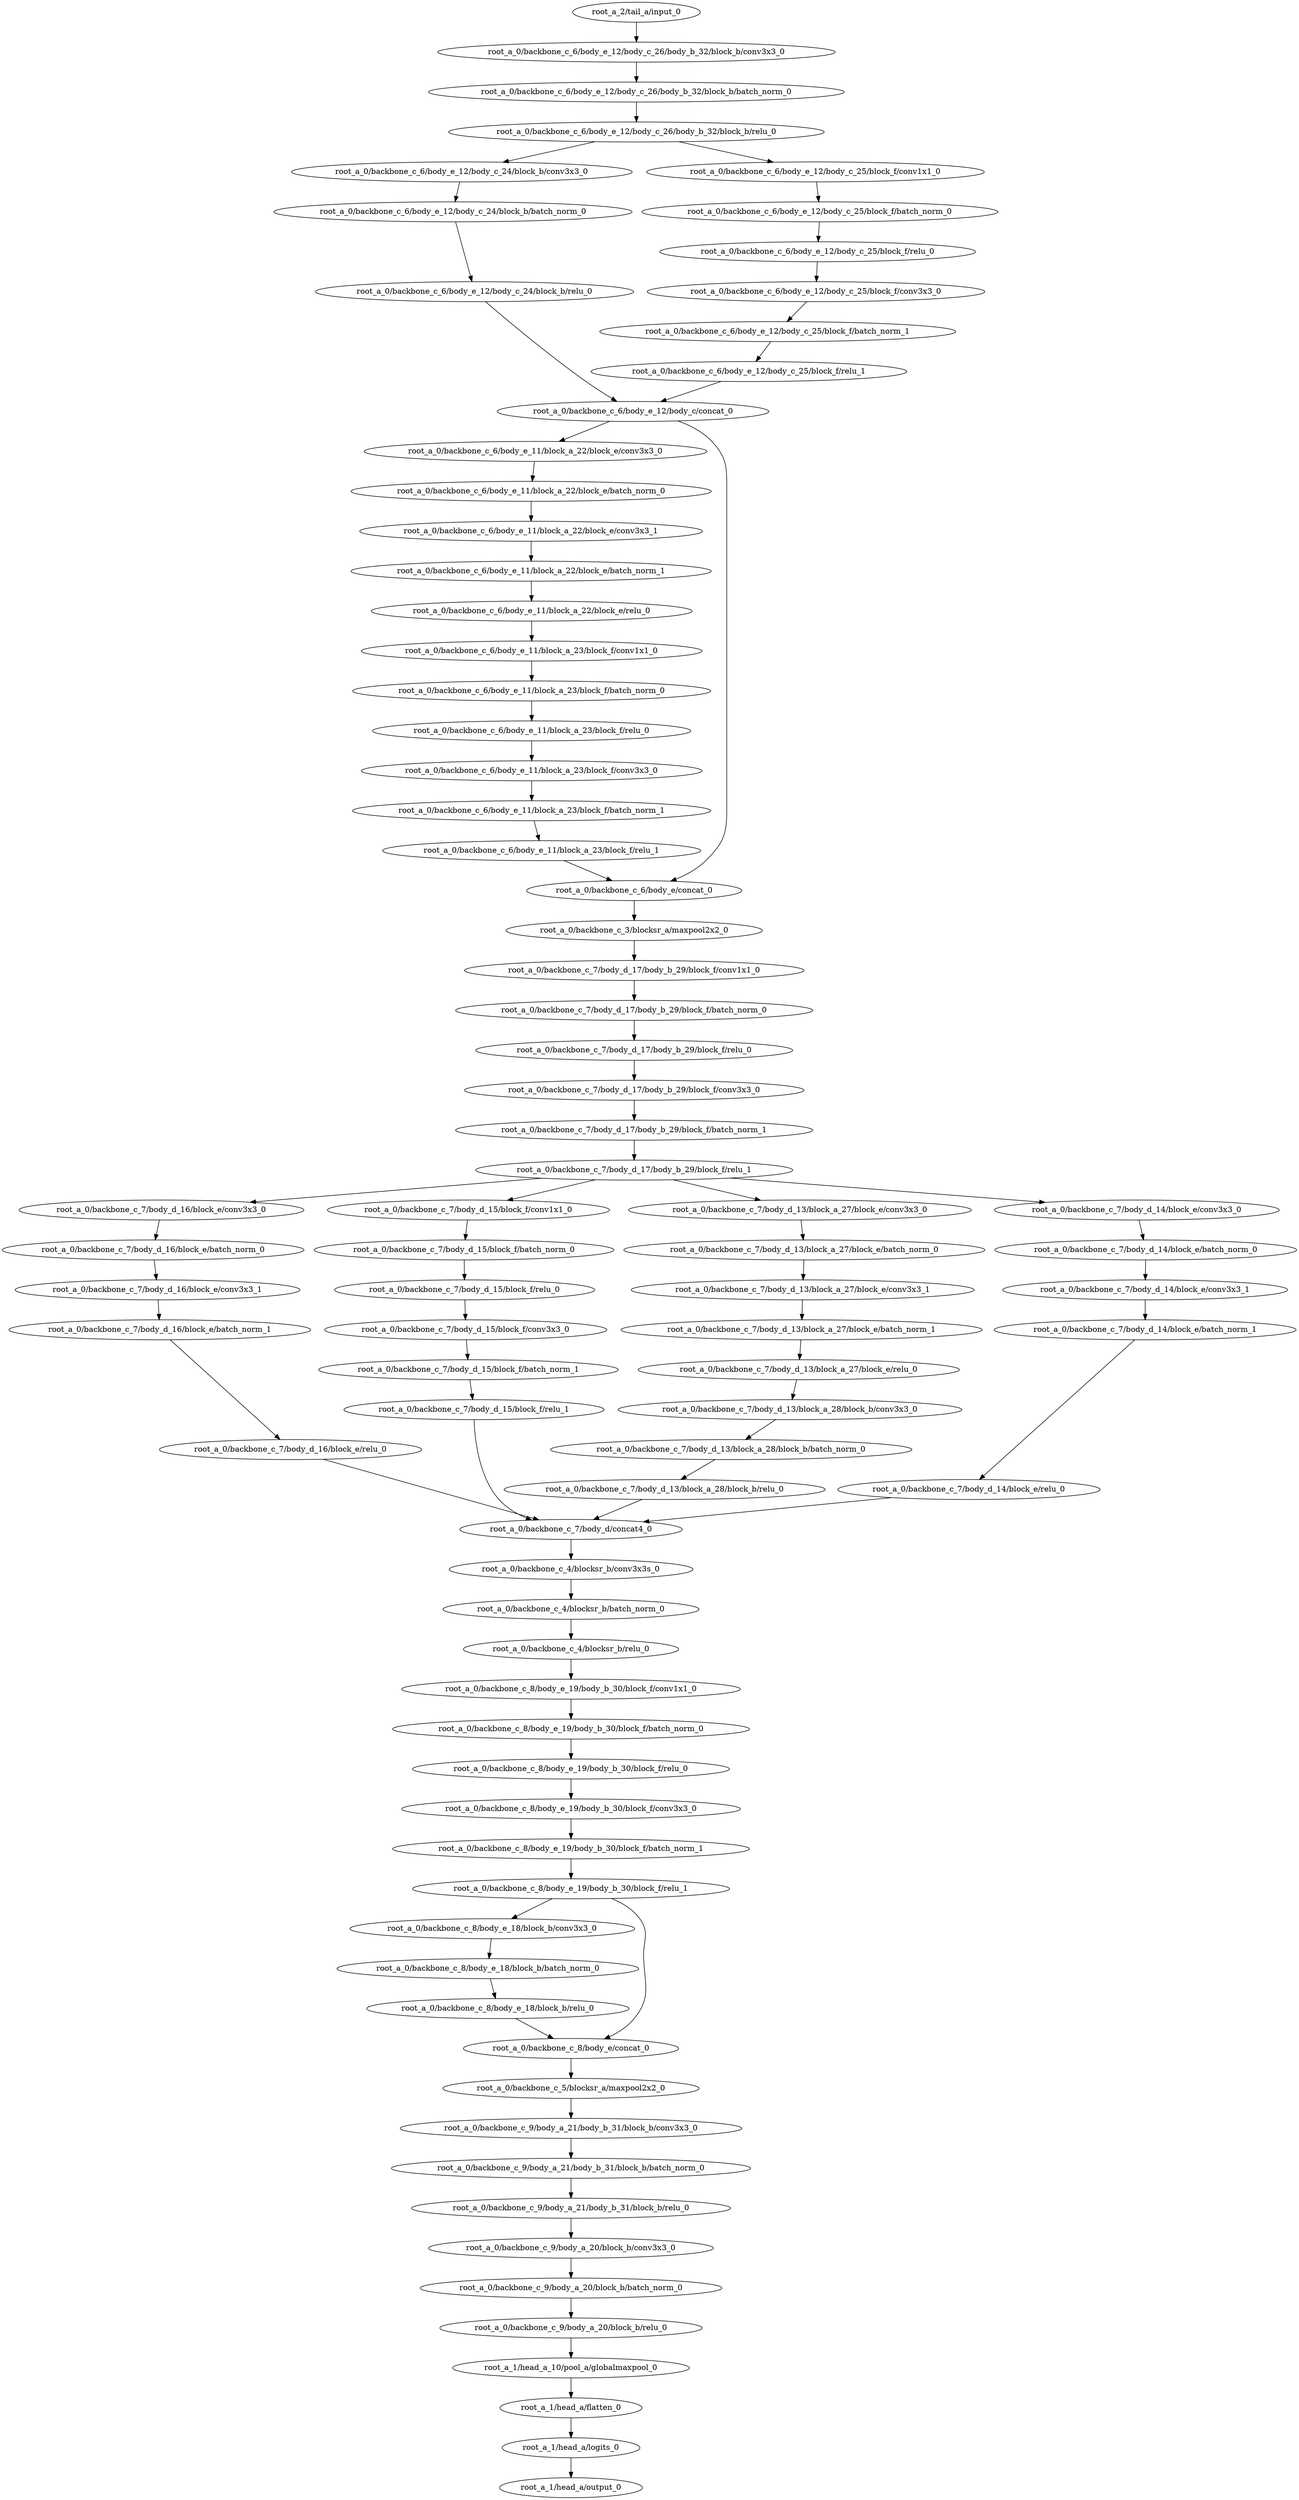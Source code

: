 digraph root_a {
	"root_a_2/tail_a/input_0"
	"root_a_0/backbone_c_6/body_e_12/body_c_26/body_b_32/block_b/conv3x3_0"
	"root_a_0/backbone_c_6/body_e_12/body_c_26/body_b_32/block_b/batch_norm_0"
	"root_a_0/backbone_c_6/body_e_12/body_c_26/body_b_32/block_b/relu_0"
	"root_a_0/backbone_c_6/body_e_12/body_c_24/block_b/conv3x3_0"
	"root_a_0/backbone_c_6/body_e_12/body_c_24/block_b/batch_norm_0"
	"root_a_0/backbone_c_6/body_e_12/body_c_24/block_b/relu_0"
	"root_a_0/backbone_c_6/body_e_12/body_c_25/block_f/conv1x1_0"
	"root_a_0/backbone_c_6/body_e_12/body_c_25/block_f/batch_norm_0"
	"root_a_0/backbone_c_6/body_e_12/body_c_25/block_f/relu_0"
	"root_a_0/backbone_c_6/body_e_12/body_c_25/block_f/conv3x3_0"
	"root_a_0/backbone_c_6/body_e_12/body_c_25/block_f/batch_norm_1"
	"root_a_0/backbone_c_6/body_e_12/body_c_25/block_f/relu_1"
	"root_a_0/backbone_c_6/body_e_12/body_c/concat_0"
	"root_a_0/backbone_c_6/body_e_11/block_a_22/block_e/conv3x3_0"
	"root_a_0/backbone_c_6/body_e_11/block_a_22/block_e/batch_norm_0"
	"root_a_0/backbone_c_6/body_e_11/block_a_22/block_e/conv3x3_1"
	"root_a_0/backbone_c_6/body_e_11/block_a_22/block_e/batch_norm_1"
	"root_a_0/backbone_c_6/body_e_11/block_a_22/block_e/relu_0"
	"root_a_0/backbone_c_6/body_e_11/block_a_23/block_f/conv1x1_0"
	"root_a_0/backbone_c_6/body_e_11/block_a_23/block_f/batch_norm_0"
	"root_a_0/backbone_c_6/body_e_11/block_a_23/block_f/relu_0"
	"root_a_0/backbone_c_6/body_e_11/block_a_23/block_f/conv3x3_0"
	"root_a_0/backbone_c_6/body_e_11/block_a_23/block_f/batch_norm_1"
	"root_a_0/backbone_c_6/body_e_11/block_a_23/block_f/relu_1"
	"root_a_0/backbone_c_6/body_e/concat_0"
	"root_a_0/backbone_c_3/blocksr_a/maxpool2x2_0"
	"root_a_0/backbone_c_7/body_d_17/body_b_29/block_f/conv1x1_0"
	"root_a_0/backbone_c_7/body_d_17/body_b_29/block_f/batch_norm_0"
	"root_a_0/backbone_c_7/body_d_17/body_b_29/block_f/relu_0"
	"root_a_0/backbone_c_7/body_d_17/body_b_29/block_f/conv3x3_0"
	"root_a_0/backbone_c_7/body_d_17/body_b_29/block_f/batch_norm_1"
	"root_a_0/backbone_c_7/body_d_17/body_b_29/block_f/relu_1"
	"root_a_0/backbone_c_7/body_d_16/block_e/conv3x3_0"
	"root_a_0/backbone_c_7/body_d_16/block_e/batch_norm_0"
	"root_a_0/backbone_c_7/body_d_16/block_e/conv3x3_1"
	"root_a_0/backbone_c_7/body_d_16/block_e/batch_norm_1"
	"root_a_0/backbone_c_7/body_d_16/block_e/relu_0"
	"root_a_0/backbone_c_7/body_d_15/block_f/conv1x1_0"
	"root_a_0/backbone_c_7/body_d_15/block_f/batch_norm_0"
	"root_a_0/backbone_c_7/body_d_15/block_f/relu_0"
	"root_a_0/backbone_c_7/body_d_15/block_f/conv3x3_0"
	"root_a_0/backbone_c_7/body_d_15/block_f/batch_norm_1"
	"root_a_0/backbone_c_7/body_d_15/block_f/relu_1"
	"root_a_0/backbone_c_7/body_d_13/block_a_27/block_e/conv3x3_0"
	"root_a_0/backbone_c_7/body_d_13/block_a_27/block_e/batch_norm_0"
	"root_a_0/backbone_c_7/body_d_13/block_a_27/block_e/conv3x3_1"
	"root_a_0/backbone_c_7/body_d_13/block_a_27/block_e/batch_norm_1"
	"root_a_0/backbone_c_7/body_d_13/block_a_27/block_e/relu_0"
	"root_a_0/backbone_c_7/body_d_13/block_a_28/block_b/conv3x3_0"
	"root_a_0/backbone_c_7/body_d_13/block_a_28/block_b/batch_norm_0"
	"root_a_0/backbone_c_7/body_d_13/block_a_28/block_b/relu_0"
	"root_a_0/backbone_c_7/body_d_14/block_e/conv3x3_0"
	"root_a_0/backbone_c_7/body_d_14/block_e/batch_norm_0"
	"root_a_0/backbone_c_7/body_d_14/block_e/conv3x3_1"
	"root_a_0/backbone_c_7/body_d_14/block_e/batch_norm_1"
	"root_a_0/backbone_c_7/body_d_14/block_e/relu_0"
	"root_a_0/backbone_c_7/body_d/concat4_0"
	"root_a_0/backbone_c_4/blocksr_b/conv3x3s_0"
	"root_a_0/backbone_c_4/blocksr_b/batch_norm_0"
	"root_a_0/backbone_c_4/blocksr_b/relu_0"
	"root_a_0/backbone_c_8/body_e_19/body_b_30/block_f/conv1x1_0"
	"root_a_0/backbone_c_8/body_e_19/body_b_30/block_f/batch_norm_0"
	"root_a_0/backbone_c_8/body_e_19/body_b_30/block_f/relu_0"
	"root_a_0/backbone_c_8/body_e_19/body_b_30/block_f/conv3x3_0"
	"root_a_0/backbone_c_8/body_e_19/body_b_30/block_f/batch_norm_1"
	"root_a_0/backbone_c_8/body_e_19/body_b_30/block_f/relu_1"
	"root_a_0/backbone_c_8/body_e_18/block_b/conv3x3_0"
	"root_a_0/backbone_c_8/body_e_18/block_b/batch_norm_0"
	"root_a_0/backbone_c_8/body_e_18/block_b/relu_0"
	"root_a_0/backbone_c_8/body_e/concat_0"
	"root_a_0/backbone_c_5/blocksr_a/maxpool2x2_0"
	"root_a_0/backbone_c_9/body_a_21/body_b_31/block_b/conv3x3_0"
	"root_a_0/backbone_c_9/body_a_21/body_b_31/block_b/batch_norm_0"
	"root_a_0/backbone_c_9/body_a_21/body_b_31/block_b/relu_0"
	"root_a_0/backbone_c_9/body_a_20/block_b/conv3x3_0"
	"root_a_0/backbone_c_9/body_a_20/block_b/batch_norm_0"
	"root_a_0/backbone_c_9/body_a_20/block_b/relu_0"
	"root_a_1/head_a_10/pool_a/globalmaxpool_0"
	"root_a_1/head_a/flatten_0"
	"root_a_1/head_a/logits_0"
	"root_a_1/head_a/output_0"

	"root_a_2/tail_a/input_0" -> "root_a_0/backbone_c_6/body_e_12/body_c_26/body_b_32/block_b/conv3x3_0"
	"root_a_0/backbone_c_6/body_e_12/body_c_26/body_b_32/block_b/conv3x3_0" -> "root_a_0/backbone_c_6/body_e_12/body_c_26/body_b_32/block_b/batch_norm_0"
	"root_a_0/backbone_c_6/body_e_12/body_c_26/body_b_32/block_b/batch_norm_0" -> "root_a_0/backbone_c_6/body_e_12/body_c_26/body_b_32/block_b/relu_0"
	"root_a_0/backbone_c_6/body_e_12/body_c_26/body_b_32/block_b/relu_0" -> "root_a_0/backbone_c_6/body_e_12/body_c_24/block_b/conv3x3_0"
	"root_a_0/backbone_c_6/body_e_12/body_c_24/block_b/conv3x3_0" -> "root_a_0/backbone_c_6/body_e_12/body_c_24/block_b/batch_norm_0"
	"root_a_0/backbone_c_6/body_e_12/body_c_24/block_b/batch_norm_0" -> "root_a_0/backbone_c_6/body_e_12/body_c_24/block_b/relu_0"
	"root_a_0/backbone_c_6/body_e_12/body_c_26/body_b_32/block_b/relu_0" -> "root_a_0/backbone_c_6/body_e_12/body_c_25/block_f/conv1x1_0"
	"root_a_0/backbone_c_6/body_e_12/body_c_25/block_f/conv1x1_0" -> "root_a_0/backbone_c_6/body_e_12/body_c_25/block_f/batch_norm_0"
	"root_a_0/backbone_c_6/body_e_12/body_c_25/block_f/batch_norm_0" -> "root_a_0/backbone_c_6/body_e_12/body_c_25/block_f/relu_0"
	"root_a_0/backbone_c_6/body_e_12/body_c_25/block_f/relu_0" -> "root_a_0/backbone_c_6/body_e_12/body_c_25/block_f/conv3x3_0"
	"root_a_0/backbone_c_6/body_e_12/body_c_25/block_f/conv3x3_0" -> "root_a_0/backbone_c_6/body_e_12/body_c_25/block_f/batch_norm_1"
	"root_a_0/backbone_c_6/body_e_12/body_c_25/block_f/batch_norm_1" -> "root_a_0/backbone_c_6/body_e_12/body_c_25/block_f/relu_1"
	"root_a_0/backbone_c_6/body_e_12/body_c_24/block_b/relu_0" -> "root_a_0/backbone_c_6/body_e_12/body_c/concat_0"
	"root_a_0/backbone_c_6/body_e_12/body_c_25/block_f/relu_1" -> "root_a_0/backbone_c_6/body_e_12/body_c/concat_0"
	"root_a_0/backbone_c_6/body_e_12/body_c/concat_0" -> "root_a_0/backbone_c_6/body_e_11/block_a_22/block_e/conv3x3_0"
	"root_a_0/backbone_c_6/body_e_11/block_a_22/block_e/conv3x3_0" -> "root_a_0/backbone_c_6/body_e_11/block_a_22/block_e/batch_norm_0"
	"root_a_0/backbone_c_6/body_e_11/block_a_22/block_e/batch_norm_0" -> "root_a_0/backbone_c_6/body_e_11/block_a_22/block_e/conv3x3_1"
	"root_a_0/backbone_c_6/body_e_11/block_a_22/block_e/conv3x3_1" -> "root_a_0/backbone_c_6/body_e_11/block_a_22/block_e/batch_norm_1"
	"root_a_0/backbone_c_6/body_e_11/block_a_22/block_e/batch_norm_1" -> "root_a_0/backbone_c_6/body_e_11/block_a_22/block_e/relu_0"
	"root_a_0/backbone_c_6/body_e_11/block_a_22/block_e/relu_0" -> "root_a_0/backbone_c_6/body_e_11/block_a_23/block_f/conv1x1_0"
	"root_a_0/backbone_c_6/body_e_11/block_a_23/block_f/conv1x1_0" -> "root_a_0/backbone_c_6/body_e_11/block_a_23/block_f/batch_norm_0"
	"root_a_0/backbone_c_6/body_e_11/block_a_23/block_f/batch_norm_0" -> "root_a_0/backbone_c_6/body_e_11/block_a_23/block_f/relu_0"
	"root_a_0/backbone_c_6/body_e_11/block_a_23/block_f/relu_0" -> "root_a_0/backbone_c_6/body_e_11/block_a_23/block_f/conv3x3_0"
	"root_a_0/backbone_c_6/body_e_11/block_a_23/block_f/conv3x3_0" -> "root_a_0/backbone_c_6/body_e_11/block_a_23/block_f/batch_norm_1"
	"root_a_0/backbone_c_6/body_e_11/block_a_23/block_f/batch_norm_1" -> "root_a_0/backbone_c_6/body_e_11/block_a_23/block_f/relu_1"
	"root_a_0/backbone_c_6/body_e_11/block_a_23/block_f/relu_1" -> "root_a_0/backbone_c_6/body_e/concat_0"
	"root_a_0/backbone_c_6/body_e_12/body_c/concat_0" -> "root_a_0/backbone_c_6/body_e/concat_0"
	"root_a_0/backbone_c_6/body_e/concat_0" -> "root_a_0/backbone_c_3/blocksr_a/maxpool2x2_0"
	"root_a_0/backbone_c_3/blocksr_a/maxpool2x2_0" -> "root_a_0/backbone_c_7/body_d_17/body_b_29/block_f/conv1x1_0"
	"root_a_0/backbone_c_7/body_d_17/body_b_29/block_f/conv1x1_0" -> "root_a_0/backbone_c_7/body_d_17/body_b_29/block_f/batch_norm_0"
	"root_a_0/backbone_c_7/body_d_17/body_b_29/block_f/batch_norm_0" -> "root_a_0/backbone_c_7/body_d_17/body_b_29/block_f/relu_0"
	"root_a_0/backbone_c_7/body_d_17/body_b_29/block_f/relu_0" -> "root_a_0/backbone_c_7/body_d_17/body_b_29/block_f/conv3x3_0"
	"root_a_0/backbone_c_7/body_d_17/body_b_29/block_f/conv3x3_0" -> "root_a_0/backbone_c_7/body_d_17/body_b_29/block_f/batch_norm_1"
	"root_a_0/backbone_c_7/body_d_17/body_b_29/block_f/batch_norm_1" -> "root_a_0/backbone_c_7/body_d_17/body_b_29/block_f/relu_1"
	"root_a_0/backbone_c_7/body_d_17/body_b_29/block_f/relu_1" -> "root_a_0/backbone_c_7/body_d_16/block_e/conv3x3_0"
	"root_a_0/backbone_c_7/body_d_16/block_e/conv3x3_0" -> "root_a_0/backbone_c_7/body_d_16/block_e/batch_norm_0"
	"root_a_0/backbone_c_7/body_d_16/block_e/batch_norm_0" -> "root_a_0/backbone_c_7/body_d_16/block_e/conv3x3_1"
	"root_a_0/backbone_c_7/body_d_16/block_e/conv3x3_1" -> "root_a_0/backbone_c_7/body_d_16/block_e/batch_norm_1"
	"root_a_0/backbone_c_7/body_d_16/block_e/batch_norm_1" -> "root_a_0/backbone_c_7/body_d_16/block_e/relu_0"
	"root_a_0/backbone_c_7/body_d_17/body_b_29/block_f/relu_1" -> "root_a_0/backbone_c_7/body_d_15/block_f/conv1x1_0"
	"root_a_0/backbone_c_7/body_d_15/block_f/conv1x1_0" -> "root_a_0/backbone_c_7/body_d_15/block_f/batch_norm_0"
	"root_a_0/backbone_c_7/body_d_15/block_f/batch_norm_0" -> "root_a_0/backbone_c_7/body_d_15/block_f/relu_0"
	"root_a_0/backbone_c_7/body_d_15/block_f/relu_0" -> "root_a_0/backbone_c_7/body_d_15/block_f/conv3x3_0"
	"root_a_0/backbone_c_7/body_d_15/block_f/conv3x3_0" -> "root_a_0/backbone_c_7/body_d_15/block_f/batch_norm_1"
	"root_a_0/backbone_c_7/body_d_15/block_f/batch_norm_1" -> "root_a_0/backbone_c_7/body_d_15/block_f/relu_1"
	"root_a_0/backbone_c_7/body_d_17/body_b_29/block_f/relu_1" -> "root_a_0/backbone_c_7/body_d_13/block_a_27/block_e/conv3x3_0"
	"root_a_0/backbone_c_7/body_d_13/block_a_27/block_e/conv3x3_0" -> "root_a_0/backbone_c_7/body_d_13/block_a_27/block_e/batch_norm_0"
	"root_a_0/backbone_c_7/body_d_13/block_a_27/block_e/batch_norm_0" -> "root_a_0/backbone_c_7/body_d_13/block_a_27/block_e/conv3x3_1"
	"root_a_0/backbone_c_7/body_d_13/block_a_27/block_e/conv3x3_1" -> "root_a_0/backbone_c_7/body_d_13/block_a_27/block_e/batch_norm_1"
	"root_a_0/backbone_c_7/body_d_13/block_a_27/block_e/batch_norm_1" -> "root_a_0/backbone_c_7/body_d_13/block_a_27/block_e/relu_0"
	"root_a_0/backbone_c_7/body_d_13/block_a_27/block_e/relu_0" -> "root_a_0/backbone_c_7/body_d_13/block_a_28/block_b/conv3x3_0"
	"root_a_0/backbone_c_7/body_d_13/block_a_28/block_b/conv3x3_0" -> "root_a_0/backbone_c_7/body_d_13/block_a_28/block_b/batch_norm_0"
	"root_a_0/backbone_c_7/body_d_13/block_a_28/block_b/batch_norm_0" -> "root_a_0/backbone_c_7/body_d_13/block_a_28/block_b/relu_0"
	"root_a_0/backbone_c_7/body_d_17/body_b_29/block_f/relu_1" -> "root_a_0/backbone_c_7/body_d_14/block_e/conv3x3_0"
	"root_a_0/backbone_c_7/body_d_14/block_e/conv3x3_0" -> "root_a_0/backbone_c_7/body_d_14/block_e/batch_norm_0"
	"root_a_0/backbone_c_7/body_d_14/block_e/batch_norm_0" -> "root_a_0/backbone_c_7/body_d_14/block_e/conv3x3_1"
	"root_a_0/backbone_c_7/body_d_14/block_e/conv3x3_1" -> "root_a_0/backbone_c_7/body_d_14/block_e/batch_norm_1"
	"root_a_0/backbone_c_7/body_d_14/block_e/batch_norm_1" -> "root_a_0/backbone_c_7/body_d_14/block_e/relu_0"
	"root_a_0/backbone_c_7/body_d_16/block_e/relu_0" -> "root_a_0/backbone_c_7/body_d/concat4_0"
	"root_a_0/backbone_c_7/body_d_15/block_f/relu_1" -> "root_a_0/backbone_c_7/body_d/concat4_0"
	"root_a_0/backbone_c_7/body_d_13/block_a_28/block_b/relu_0" -> "root_a_0/backbone_c_7/body_d/concat4_0"
	"root_a_0/backbone_c_7/body_d_14/block_e/relu_0" -> "root_a_0/backbone_c_7/body_d/concat4_0"
	"root_a_0/backbone_c_7/body_d/concat4_0" -> "root_a_0/backbone_c_4/blocksr_b/conv3x3s_0"
	"root_a_0/backbone_c_4/blocksr_b/conv3x3s_0" -> "root_a_0/backbone_c_4/blocksr_b/batch_norm_0"
	"root_a_0/backbone_c_4/blocksr_b/batch_norm_0" -> "root_a_0/backbone_c_4/blocksr_b/relu_0"
	"root_a_0/backbone_c_4/blocksr_b/relu_0" -> "root_a_0/backbone_c_8/body_e_19/body_b_30/block_f/conv1x1_0"
	"root_a_0/backbone_c_8/body_e_19/body_b_30/block_f/conv1x1_0" -> "root_a_0/backbone_c_8/body_e_19/body_b_30/block_f/batch_norm_0"
	"root_a_0/backbone_c_8/body_e_19/body_b_30/block_f/batch_norm_0" -> "root_a_0/backbone_c_8/body_e_19/body_b_30/block_f/relu_0"
	"root_a_0/backbone_c_8/body_e_19/body_b_30/block_f/relu_0" -> "root_a_0/backbone_c_8/body_e_19/body_b_30/block_f/conv3x3_0"
	"root_a_0/backbone_c_8/body_e_19/body_b_30/block_f/conv3x3_0" -> "root_a_0/backbone_c_8/body_e_19/body_b_30/block_f/batch_norm_1"
	"root_a_0/backbone_c_8/body_e_19/body_b_30/block_f/batch_norm_1" -> "root_a_0/backbone_c_8/body_e_19/body_b_30/block_f/relu_1"
	"root_a_0/backbone_c_8/body_e_19/body_b_30/block_f/relu_1" -> "root_a_0/backbone_c_8/body_e_18/block_b/conv3x3_0"
	"root_a_0/backbone_c_8/body_e_18/block_b/conv3x3_0" -> "root_a_0/backbone_c_8/body_e_18/block_b/batch_norm_0"
	"root_a_0/backbone_c_8/body_e_18/block_b/batch_norm_0" -> "root_a_0/backbone_c_8/body_e_18/block_b/relu_0"
	"root_a_0/backbone_c_8/body_e_19/body_b_30/block_f/relu_1" -> "root_a_0/backbone_c_8/body_e/concat_0"
	"root_a_0/backbone_c_8/body_e_18/block_b/relu_0" -> "root_a_0/backbone_c_8/body_e/concat_0"
	"root_a_0/backbone_c_8/body_e/concat_0" -> "root_a_0/backbone_c_5/blocksr_a/maxpool2x2_0"
	"root_a_0/backbone_c_5/blocksr_a/maxpool2x2_0" -> "root_a_0/backbone_c_9/body_a_21/body_b_31/block_b/conv3x3_0"
	"root_a_0/backbone_c_9/body_a_21/body_b_31/block_b/conv3x3_0" -> "root_a_0/backbone_c_9/body_a_21/body_b_31/block_b/batch_norm_0"
	"root_a_0/backbone_c_9/body_a_21/body_b_31/block_b/batch_norm_0" -> "root_a_0/backbone_c_9/body_a_21/body_b_31/block_b/relu_0"
	"root_a_0/backbone_c_9/body_a_21/body_b_31/block_b/relu_0" -> "root_a_0/backbone_c_9/body_a_20/block_b/conv3x3_0"
	"root_a_0/backbone_c_9/body_a_20/block_b/conv3x3_0" -> "root_a_0/backbone_c_9/body_a_20/block_b/batch_norm_0"
	"root_a_0/backbone_c_9/body_a_20/block_b/batch_norm_0" -> "root_a_0/backbone_c_9/body_a_20/block_b/relu_0"
	"root_a_0/backbone_c_9/body_a_20/block_b/relu_0" -> "root_a_1/head_a_10/pool_a/globalmaxpool_0"
	"root_a_1/head_a_10/pool_a/globalmaxpool_0" -> "root_a_1/head_a/flatten_0"
	"root_a_1/head_a/flatten_0" -> "root_a_1/head_a/logits_0"
	"root_a_1/head_a/logits_0" -> "root_a_1/head_a/output_0"

}